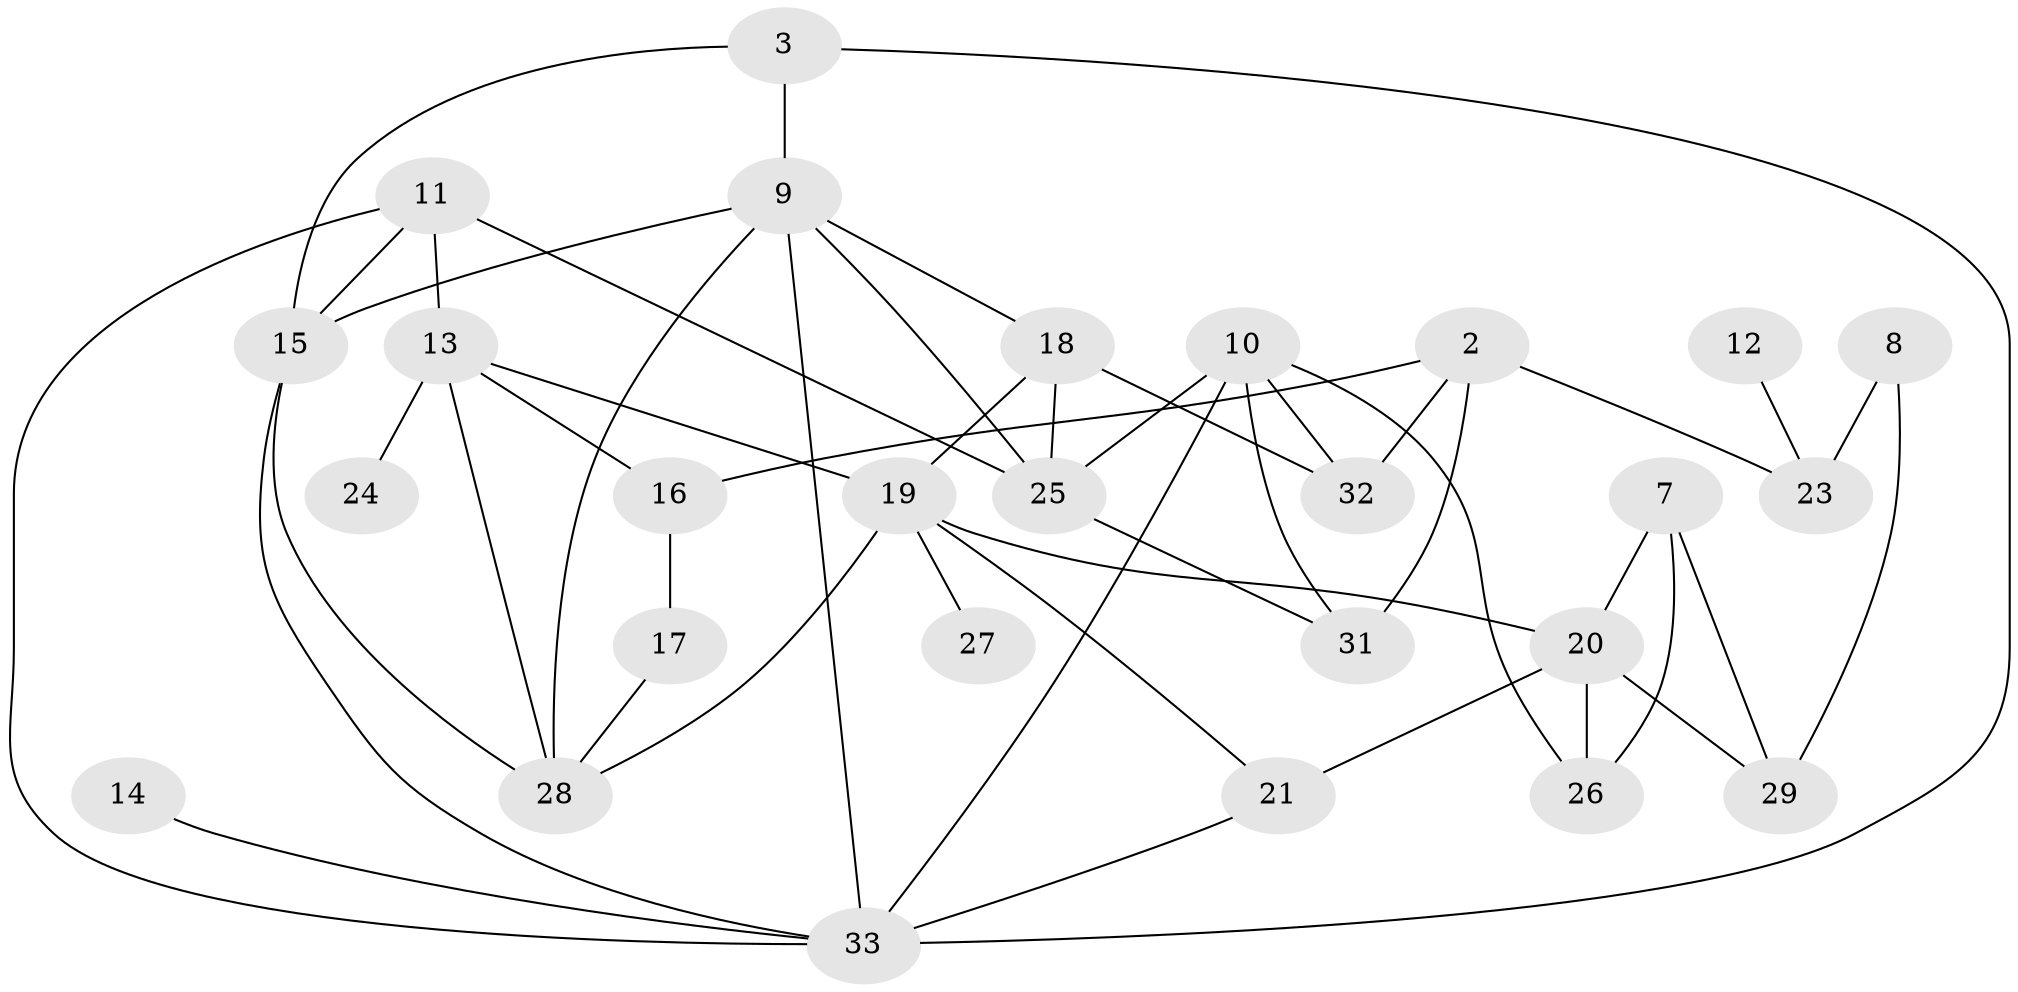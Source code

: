 // original degree distribution, {4: 0.16666666666666666, 0: 0.1111111111111111, 3: 0.25925925925925924, 2: 0.2777777777777778, 5: 0.1111111111111111, 1: 0.07407407407407407}
// Generated by graph-tools (version 1.1) at 2025/35/03/04/25 23:35:43]
// undirected, 27 vertices, 48 edges
graph export_dot {
  node [color=gray90,style=filled];
  2;
  3;
  7;
  8;
  9;
  10;
  11;
  12;
  13;
  14;
  15;
  16;
  17;
  18;
  19;
  20;
  21;
  23;
  24;
  25;
  26;
  27;
  28;
  29;
  31;
  32;
  33;
  2 -- 16 [weight=1.0];
  2 -- 23 [weight=1.0];
  2 -- 31 [weight=1.0];
  2 -- 32 [weight=1.0];
  3 -- 9 [weight=2.0];
  3 -- 15 [weight=1.0];
  3 -- 33 [weight=1.0];
  7 -- 20 [weight=1.0];
  7 -- 26 [weight=1.0];
  7 -- 29 [weight=1.0];
  8 -- 23 [weight=1.0];
  8 -- 29 [weight=1.0];
  9 -- 15 [weight=1.0];
  9 -- 18 [weight=1.0];
  9 -- 25 [weight=1.0];
  9 -- 28 [weight=1.0];
  9 -- 33 [weight=1.0];
  10 -- 25 [weight=1.0];
  10 -- 26 [weight=1.0];
  10 -- 31 [weight=1.0];
  10 -- 32 [weight=1.0];
  10 -- 33 [weight=1.0];
  11 -- 13 [weight=1.0];
  11 -- 15 [weight=1.0];
  11 -- 25 [weight=1.0];
  11 -- 33 [weight=1.0];
  12 -- 23 [weight=1.0];
  13 -- 16 [weight=1.0];
  13 -- 19 [weight=1.0];
  13 -- 24 [weight=1.0];
  13 -- 28 [weight=1.0];
  14 -- 33 [weight=1.0];
  15 -- 28 [weight=1.0];
  15 -- 33 [weight=1.0];
  16 -- 17 [weight=1.0];
  17 -- 28 [weight=1.0];
  18 -- 19 [weight=1.0];
  18 -- 25 [weight=1.0];
  18 -- 32 [weight=1.0];
  19 -- 20 [weight=2.0];
  19 -- 21 [weight=1.0];
  19 -- 27 [weight=1.0];
  19 -- 28 [weight=1.0];
  20 -- 21 [weight=1.0];
  20 -- 26 [weight=1.0];
  20 -- 29 [weight=1.0];
  21 -- 33 [weight=1.0];
  25 -- 31 [weight=1.0];
}
